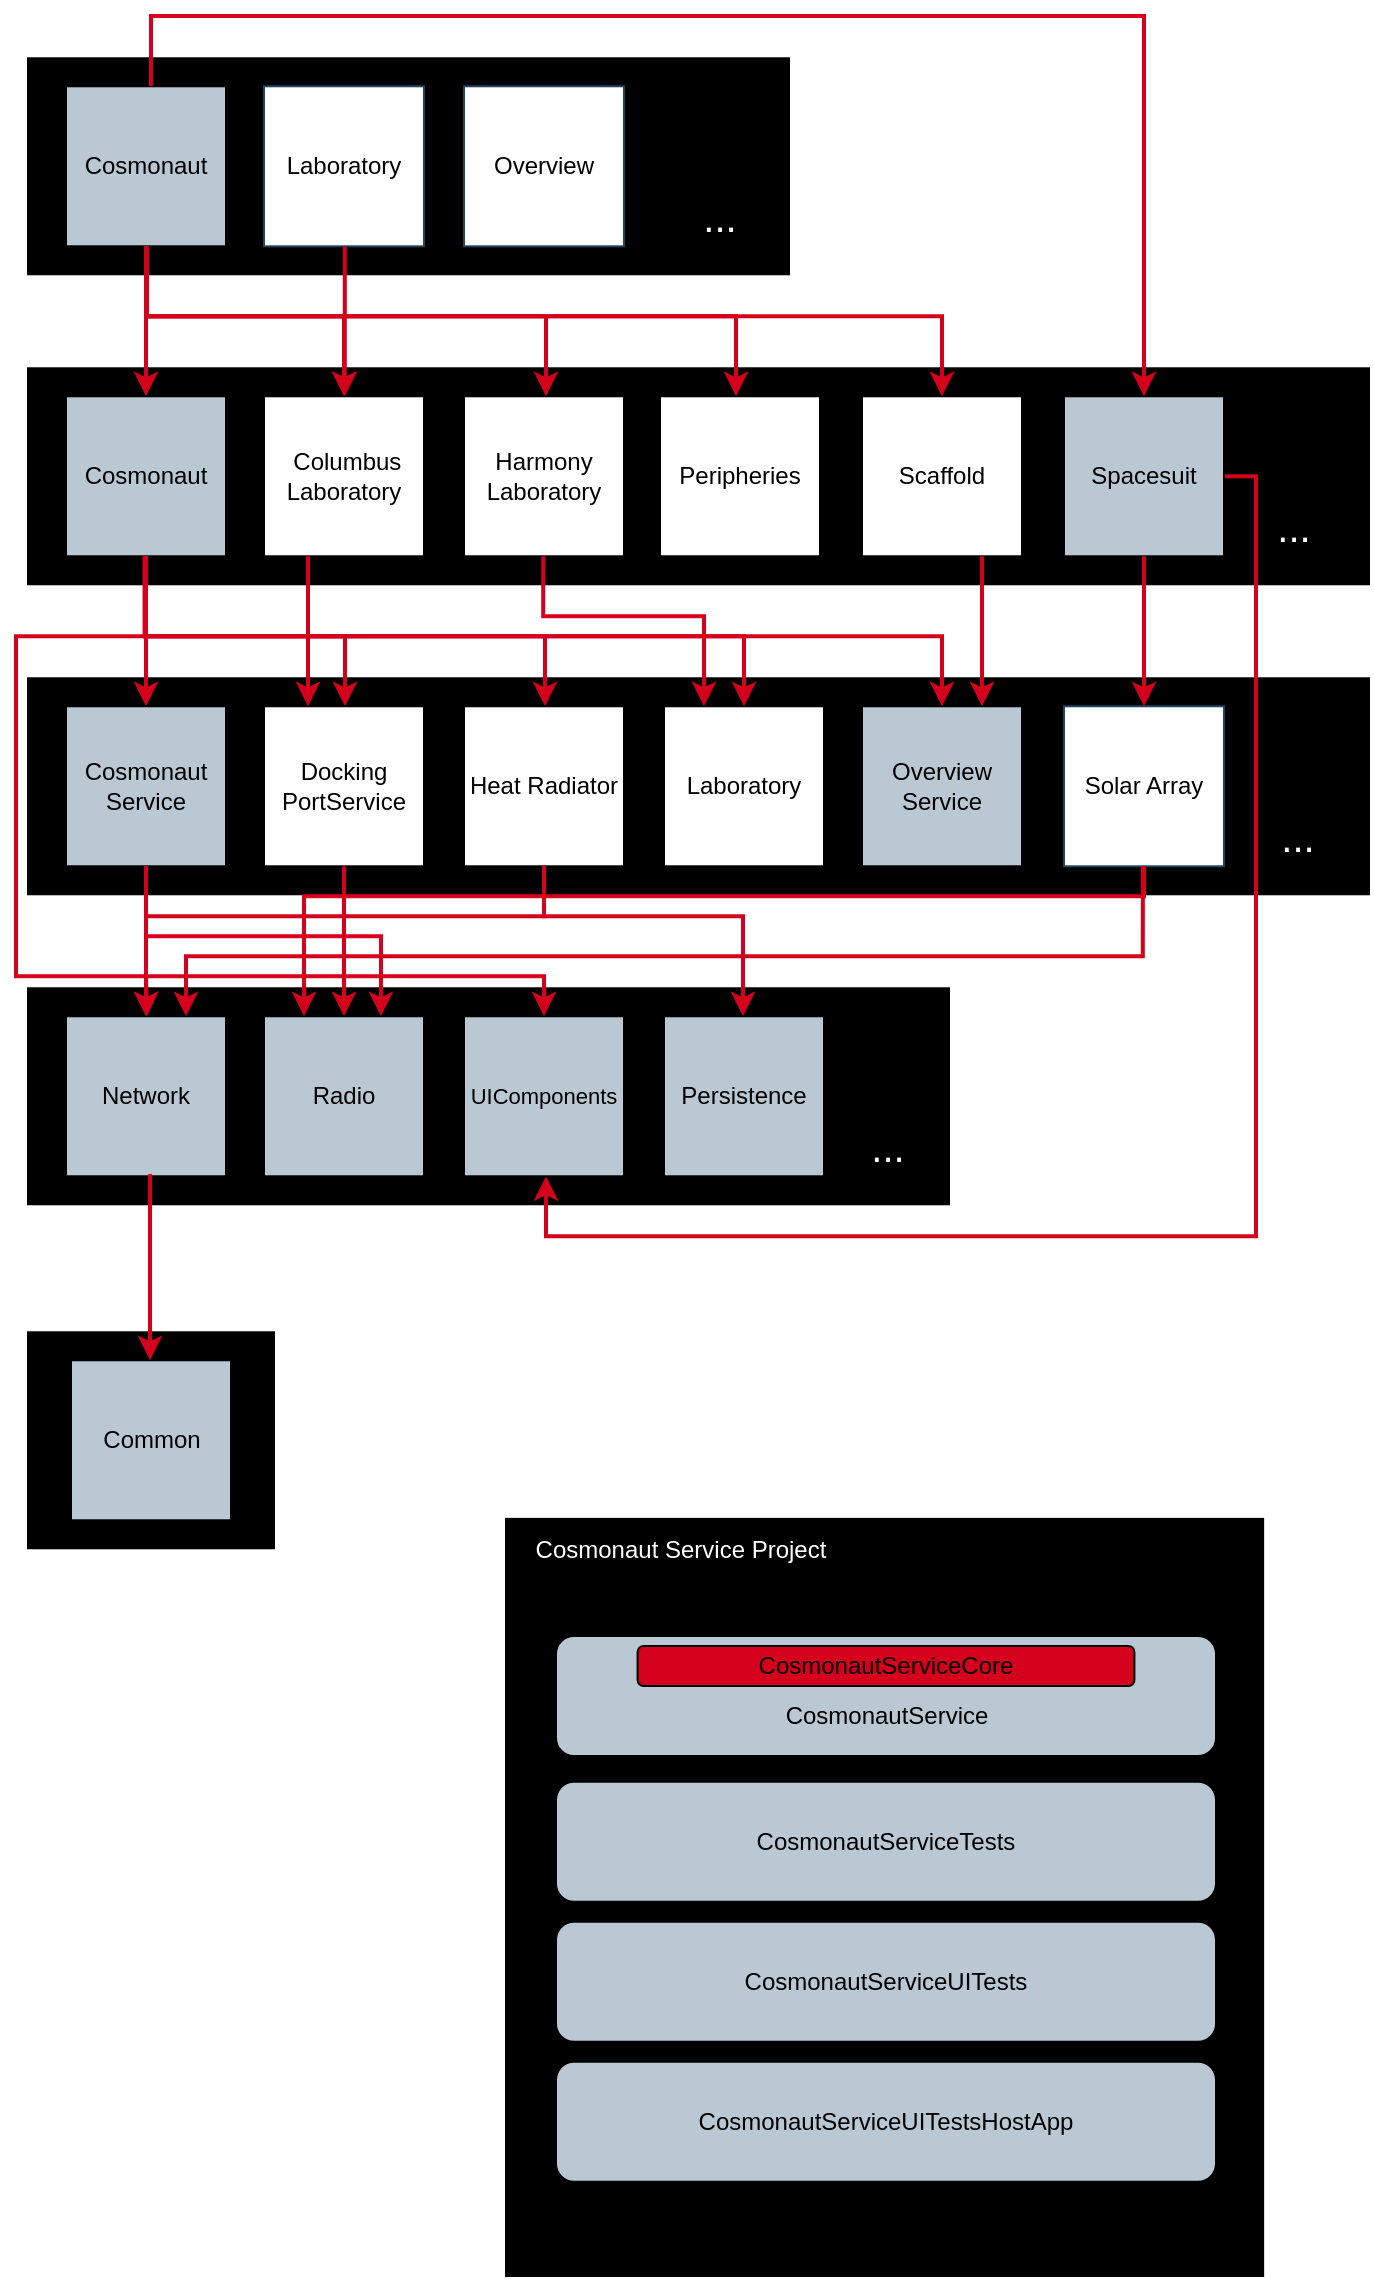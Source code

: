 <mxfile version="24.6.4" type="device">
  <diagram name="Page-1" id="Y05g9TcIX7nCQqSLqPZS">
    <mxGraphModel dx="2985" dy="589" grid="1" gridSize="10" guides="1" tooltips="1" connect="0" arrows="0" fold="1" page="1" pageScale="1" pageWidth="827" pageHeight="1169" math="0" shadow="0">
      <root>
        <mxCell id="0" />
        <mxCell id="1" parent="0" />
        <mxCell id="ZzwPXZCR3S29_binbA4V-1" value="..." style="text;html=1;strokeColor=none;fillColor=none;align=center;verticalAlign=middle;whiteSpace=wrap;rounded=0;labelBackgroundColor=none;fontSize=20;fontColor=#FFFFFF;" vertex="1" parent="1">
          <mxGeometry x="-1841" y="280.14" width="60" height="30" as="geometry" />
        </mxCell>
        <mxCell id="ZzwPXZCR3S29_binbA4V-2" value="" style="rounded=0;whiteSpace=wrap;html=1;labelBackgroundColor=none;labelBorderColor=none;fillColor=#000000;strokeColor=#FFFFFF;" vertex="1" parent="1">
          <mxGeometry x="-2445" y="60.14" width="382.5" height="110" as="geometry" />
        </mxCell>
        <mxCell id="ZzwPXZCR3S29_binbA4V-3" value="Cosmonaut" style="whiteSpace=wrap;html=1;aspect=fixed;fillColor=#BAC8D3;" vertex="1" parent="1">
          <mxGeometry x="-2425" y="75.14" width="80" height="80" as="geometry" />
        </mxCell>
        <mxCell id="ZzwPXZCR3S29_binbA4V-4" value="Laboratory" style="whiteSpace=wrap;html=1;aspect=fixed;fillColor=default;strokeColor=#23445d;" vertex="1" parent="1">
          <mxGeometry x="-2326" y="75.14" width="80" height="80" as="geometry" />
        </mxCell>
        <mxCell id="ZzwPXZCR3S29_binbA4V-5" value="" style="rounded=0;whiteSpace=wrap;html=1;fillColor=#000000;strokeColor=#FFFFFF;" vertex="1" parent="1">
          <mxGeometry x="-2445" y="215.14" width="672.5" height="110" as="geometry" />
        </mxCell>
        <mxCell id="ZzwPXZCR3S29_binbA4V-6" style="edgeStyle=orthogonalEdgeStyle;rounded=0;orthogonalLoop=1;jettySize=auto;html=1;strokeWidth=2;strokeColor=#D5001C;" edge="1" parent="1" source="ZzwPXZCR3S29_binbA4V-3" target="ZzwPXZCR3S29_binbA4V-7">
          <mxGeometry relative="1" as="geometry" />
        </mxCell>
        <mxCell id="ZzwPXZCR3S29_binbA4V-7" value="Cosmonaut" style="whiteSpace=wrap;html=1;aspect=fixed;fillColor=#BAC8D3;" vertex="1" parent="1">
          <mxGeometry x="-2425" y="230.14" width="80" height="80" as="geometry" />
        </mxCell>
        <mxCell id="ZzwPXZCR3S29_binbA4V-8" value="&amp;nbsp;Columbus Laboratory" style="whiteSpace=wrap;html=1;aspect=fixed;" vertex="1" parent="1">
          <mxGeometry x="-2326" y="230.14" width="80" height="80" as="geometry" />
        </mxCell>
        <mxCell id="ZzwPXZCR3S29_binbA4V-9" value="Harmony Laboratory" style="whiteSpace=wrap;html=1;aspect=fixed;" vertex="1" parent="1">
          <mxGeometry x="-2226" y="230.14" width="80" height="80" as="geometry" />
        </mxCell>
        <mxCell id="ZzwPXZCR3S29_binbA4V-10" value="Peripheries" style="whiteSpace=wrap;html=1;aspect=fixed;" vertex="1" parent="1">
          <mxGeometry x="-2128" y="230.14" width="80" height="80" as="geometry" />
        </mxCell>
        <mxCell id="ZzwPXZCR3S29_binbA4V-11" value="" style="rounded=0;whiteSpace=wrap;html=1;fillColor=#000000;strokeColor=#FFFFFF;" vertex="1" parent="1">
          <mxGeometry x="-2445" y="370.14" width="672.5" height="110" as="geometry" />
        </mxCell>
        <mxCell id="ZzwPXZCR3S29_binbA4V-12" style="edgeStyle=orthogonalEdgeStyle;rounded=0;orthogonalLoop=1;jettySize=auto;html=1;exitX=0.5;exitY=1;exitDx=0;exitDy=0;strokeWidth=2;strokeColor=#D5001C;" edge="1" parent="1" source="ZzwPXZCR3S29_binbA4V-7" target="ZzwPXZCR3S29_binbA4V-13">
          <mxGeometry relative="1" as="geometry" />
        </mxCell>
        <mxCell id="ZzwPXZCR3S29_binbA4V-13" value="Cosmonaut Service" style="whiteSpace=wrap;html=1;aspect=fixed;fillColor=#BAC8D3;" vertex="1" parent="1">
          <mxGeometry x="-2425" y="385.14" width="80" height="80" as="geometry" />
        </mxCell>
        <mxCell id="ZzwPXZCR3S29_binbA4V-14" style="edgeStyle=orthogonalEdgeStyle;rounded=0;orthogonalLoop=1;jettySize=auto;html=1;strokeWidth=2;strokeColor=#D5001C;" edge="1" parent="1" target="ZzwPXZCR3S29_binbA4V-15">
          <mxGeometry relative="1" as="geometry">
            <mxPoint x="-2385.5" y="310.14" as="sourcePoint" />
            <Array as="points">
              <mxPoint x="-2385.5" y="350.14" />
              <mxPoint x="-2285.5" y="350.14" />
            </Array>
          </mxGeometry>
        </mxCell>
        <mxCell id="ZzwPXZCR3S29_binbA4V-15" value="Docking PortService" style="whiteSpace=wrap;html=1;aspect=fixed;" vertex="1" parent="1">
          <mxGeometry x="-2326" y="385.14" width="80" height="80" as="geometry" />
        </mxCell>
        <mxCell id="ZzwPXZCR3S29_binbA4V-16" style="edgeStyle=orthogonalEdgeStyle;rounded=0;orthogonalLoop=1;jettySize=auto;html=1;exitX=0.5;exitY=1;exitDx=0;exitDy=0;strokeWidth=2;strokeColor=#D5001C;" edge="1" parent="1" source="ZzwPXZCR3S29_binbA4V-7" target="ZzwPXZCR3S29_binbA4V-17">
          <mxGeometry relative="1" as="geometry">
            <Array as="points">
              <mxPoint x="-2385.5" y="350.14" />
              <mxPoint x="-2185.5" y="350.14" />
            </Array>
          </mxGeometry>
        </mxCell>
        <mxCell id="ZzwPXZCR3S29_binbA4V-17" value="Heat Radiator" style="whiteSpace=wrap;html=1;aspect=fixed;" vertex="1" parent="1">
          <mxGeometry x="-2226" y="385.14" width="80" height="80" as="geometry" />
        </mxCell>
        <mxCell id="ZzwPXZCR3S29_binbA4V-18" value="Laboratory" style="whiteSpace=wrap;html=1;aspect=fixed;" vertex="1" parent="1">
          <mxGeometry x="-2126" y="385.14" width="80" height="80" as="geometry" />
        </mxCell>
        <mxCell id="ZzwPXZCR3S29_binbA4V-19" value="Overview&lt;div&gt;Service&lt;/div&gt;" style="whiteSpace=wrap;html=1;aspect=fixed;fillColor=#BAC8D3;" vertex="1" parent="1">
          <mxGeometry x="-2027" y="385.14" width="80" height="80" as="geometry" />
        </mxCell>
        <mxCell id="ZzwPXZCR3S29_binbA4V-20" value="Overview" style="whiteSpace=wrap;html=1;aspect=fixed;fillColor=#FFFFFF;strokeColor=#23445d;" vertex="1" parent="1">
          <mxGeometry x="-2226" y="75.14" width="80" height="80" as="geometry" />
        </mxCell>
        <mxCell id="ZzwPXZCR3S29_binbA4V-21" value="" style="rounded=0;whiteSpace=wrap;html=1;fillColor=#000000;strokeColor=#FFFFFF;" vertex="1" parent="1">
          <mxGeometry x="-2445" y="525.14" width="462.5" height="110" as="geometry" />
        </mxCell>
        <mxCell id="ZzwPXZCR3S29_binbA4V-22" style="edgeStyle=orthogonalEdgeStyle;rounded=0;orthogonalLoop=1;jettySize=auto;html=1;noLabel=1;fontColor=none;labelBackgroundColor=#FFCCCC;labelBorderColor=#CCCCFF;fillColor=#60a917;strokeWidth=2;strokeColor=#D5001C;" edge="1" parent="1" source="ZzwPXZCR3S29_binbA4V-13" target="ZzwPXZCR3S29_binbA4V-23">
          <mxGeometry relative="1" as="geometry">
            <Array as="points">
              <mxPoint x="-2384.5" y="520.14" />
              <mxPoint x="-2384.5" y="520.14" />
            </Array>
          </mxGeometry>
        </mxCell>
        <mxCell id="ZzwPXZCR3S29_binbA4V-23" value="Network" style="whiteSpace=wrap;html=1;aspect=fixed;fillColor=#BAC8D3;" vertex="1" parent="1">
          <mxGeometry x="-2425" y="540.14" width="80" height="80" as="geometry" />
        </mxCell>
        <mxCell id="ZzwPXZCR3S29_binbA4V-24" style="edgeStyle=orthogonalEdgeStyle;rounded=0;orthogonalLoop=1;jettySize=auto;html=1;fillColor=#76608a;exitX=0.5;exitY=1;exitDx=0;exitDy=0;strokeWidth=2;strokeColor=#D5001C;" edge="1" parent="1" source="ZzwPXZCR3S29_binbA4V-15" target="ZzwPXZCR3S29_binbA4V-26">
          <mxGeometry relative="1" as="geometry" />
        </mxCell>
        <mxCell id="ZzwPXZCR3S29_binbA4V-25" style="edgeStyle=orthogonalEdgeStyle;rounded=0;orthogonalLoop=1;jettySize=auto;html=1;fillColor=#e3c800;strokeWidth=2;exitX=0.5;exitY=1;exitDx=0;exitDy=0;strokeColor=#D5001C;" edge="1" parent="1" source="ZzwPXZCR3S29_binbA4V-13">
          <mxGeometry relative="1" as="geometry">
            <Array as="points">
              <mxPoint x="-2385" y="500.14" />
              <mxPoint x="-2268" y="500.14" />
            </Array>
            <mxPoint x="-2367" y="465.14" as="sourcePoint" />
            <mxPoint x="-2267.522" y="540.14" as="targetPoint" />
          </mxGeometry>
        </mxCell>
        <mxCell id="ZzwPXZCR3S29_binbA4V-26" value="Radio" style="whiteSpace=wrap;html=1;aspect=fixed;fillColor=#BAC8D3;" vertex="1" parent="1">
          <mxGeometry x="-2326" y="540.14" width="80" height="80" as="geometry" />
        </mxCell>
        <mxCell id="ZzwPXZCR3S29_binbA4V-27" style="edgeStyle=orthogonalEdgeStyle;rounded=0;orthogonalLoop=1;jettySize=auto;html=1;exitX=1;exitY=0.5;exitDx=0;exitDy=0;strokeWidth=2;strokeColor=#D5001C;" edge="1" parent="1" source="ZzwPXZCR3S29_binbA4V-34" target="ZzwPXZCR3S29_binbA4V-28">
          <mxGeometry relative="1" as="geometry">
            <Array as="points">
              <mxPoint x="-1830" y="270.14" />
              <mxPoint x="-1830" y="650.14" />
              <mxPoint x="-2185" y="650.14" />
            </Array>
          </mxGeometry>
        </mxCell>
        <mxCell id="ZzwPXZCR3S29_binbA4V-28" value="&lt;font style=&quot;font-size: 11px&quot;&gt;UIComponents&lt;/font&gt;" style="whiteSpace=wrap;html=1;aspect=fixed;fillColor=#BAC8D3;" vertex="1" parent="1">
          <mxGeometry x="-2226" y="540.14" width="80" height="80" as="geometry" />
        </mxCell>
        <mxCell id="ZzwPXZCR3S29_binbA4V-29" style="edgeStyle=orthogonalEdgeStyle;rounded=0;orthogonalLoop=1;jettySize=auto;html=1;fillColor=#e51400;strokeWidth=2;strokeColor=#D5001C;" edge="1" parent="1" source="ZzwPXZCR3S29_binbA4V-17" target="ZzwPXZCR3S29_binbA4V-30">
          <mxGeometry relative="1" as="geometry">
            <Array as="points">
              <mxPoint x="-2186.5" y="490.14" />
              <mxPoint x="-2086.5" y="490.14" />
            </Array>
          </mxGeometry>
        </mxCell>
        <mxCell id="ZzwPXZCR3S29_binbA4V-30" value="Persistence" style="whiteSpace=wrap;html=1;aspect=fixed;fillColor=#BAC8D3;" vertex="1" parent="1">
          <mxGeometry x="-2126" y="540.14" width="80" height="80" as="geometry" />
        </mxCell>
        <mxCell id="ZzwPXZCR3S29_binbA4V-31" value="Solar Array" style="whiteSpace=wrap;html=1;aspect=fixed;fillColor=#FFFFFF;strokeColor=#23445d;" vertex="1" parent="1">
          <mxGeometry x="-1926" y="385.14" width="80" height="80" as="geometry" />
        </mxCell>
        <mxCell id="ZzwPXZCR3S29_binbA4V-32" value="Scaffold" style="whiteSpace=wrap;html=1;aspect=fixed;" vertex="1" parent="1">
          <mxGeometry x="-2027" y="230.14" width="80" height="80" as="geometry" />
        </mxCell>
        <mxCell id="ZzwPXZCR3S29_binbA4V-33" style="edgeStyle=orthogonalEdgeStyle;rounded=0;orthogonalLoop=1;jettySize=auto;html=1;entryX=0.5;entryY=0;entryDx=0;entryDy=0;strokeWidth=2;exitX=0.5;exitY=1;exitDx=0;exitDy=0;strokeColor=#D5001C;" edge="1" parent="1" source="ZzwPXZCR3S29_binbA4V-3" target="ZzwPXZCR3S29_binbA4V-32">
          <mxGeometry relative="1" as="geometry">
            <Array as="points">
              <mxPoint x="-2385" y="190.14" />
              <mxPoint x="-1987" y="190.14" />
            </Array>
            <mxPoint x="-2384.5" y="160.14" as="sourcePoint" />
          </mxGeometry>
        </mxCell>
        <mxCell id="ZzwPXZCR3S29_binbA4V-34" value="Spacesuit" style="whiteSpace=wrap;html=1;aspect=fixed;labelBackgroundColor=none;fillColor=#BAC8D3;" vertex="1" parent="1">
          <mxGeometry x="-1926" y="230.14" width="80" height="80" as="geometry" />
        </mxCell>
        <mxCell id="ZzwPXZCR3S29_binbA4V-35" style="edgeStyle=orthogonalEdgeStyle;rounded=0;orthogonalLoop=1;jettySize=auto;html=1;strokeWidth=2;exitX=0.5;exitY=1;exitDx=0;exitDy=0;strokeColor=#D5001C;" edge="1" parent="1">
          <mxGeometry relative="1" as="geometry">
            <Array as="points">
              <mxPoint x="-2385" y="190.14" />
              <mxPoint x="-2090" y="190.14" />
              <mxPoint x="-2090" y="230.14" />
            </Array>
            <mxPoint x="-2385" y="155.14" as="sourcePoint" />
            <mxPoint x="-2090" y="230.14" as="targetPoint" />
          </mxGeometry>
        </mxCell>
        <mxCell id="ZzwPXZCR3S29_binbA4V-36" style="edgeStyle=orthogonalEdgeStyle;rounded=0;orthogonalLoop=1;jettySize=auto;html=1;strokeWidth=2;exitX=0.5;exitY=1;exitDx=0;exitDy=0;entryX=0.5;entryY=0;entryDx=0;entryDy=0;strokeColor=#D5001C;" edge="1" parent="1">
          <mxGeometry relative="1" as="geometry">
            <Array as="points">
              <mxPoint x="-2384" y="190.14" />
              <mxPoint x="-2185" y="190.14" />
            </Array>
            <mxPoint x="-2384.5" y="155.14" as="sourcePoint" />
            <mxPoint x="-2185" y="230.14" as="targetPoint" />
          </mxGeometry>
        </mxCell>
        <mxCell id="ZzwPXZCR3S29_binbA4V-37" style="edgeStyle=orthogonalEdgeStyle;rounded=0;orthogonalLoop=1;jettySize=auto;html=1;strokeWidth=2;exitX=0.5;exitY=1;exitDx=0;exitDy=0;entryX=0.5;entryY=0;entryDx=0;entryDy=0;strokeColor=#D5001C;" edge="1" parent="1" target="ZzwPXZCR3S29_binbA4V-8">
          <mxGeometry relative="1" as="geometry">
            <Array as="points">
              <mxPoint x="-2385" y="190.14" />
              <mxPoint x="-2286" y="190.14" />
            </Array>
            <mxPoint x="-2384.5" y="165.14" as="sourcePoint" />
            <mxPoint x="-2296" y="230.14" as="targetPoint" />
          </mxGeometry>
        </mxCell>
        <mxCell id="ZzwPXZCR3S29_binbA4V-38" style="edgeStyle=orthogonalEdgeStyle;rounded=0;orthogonalLoop=1;jettySize=auto;html=1;exitX=0.5;exitY=1;exitDx=0;exitDy=0;strokeWidth=2;entryX=0.5;entryY=0;entryDx=0;entryDy=0;strokeColor=#D5001C;" edge="1" parent="1" target="ZzwPXZCR3S29_binbA4V-18">
          <mxGeometry relative="1" as="geometry">
            <Array as="points">
              <mxPoint x="-2386" y="350.14" />
              <mxPoint x="-2086" y="350.14" />
            </Array>
            <mxPoint x="-2385.74" y="310.14" as="sourcePoint" />
            <mxPoint x="-2186.262" y="385.14" as="targetPoint" />
          </mxGeometry>
        </mxCell>
        <mxCell id="ZzwPXZCR3S29_binbA4V-39" style="edgeStyle=orthogonalEdgeStyle;rounded=0;orthogonalLoop=1;jettySize=auto;html=1;strokeWidth=2;entryX=0.5;entryY=0;entryDx=0;entryDy=0;strokeColor=#D5001C;" edge="1" parent="1" target="ZzwPXZCR3S29_binbA4V-19">
          <mxGeometry relative="1" as="geometry">
            <Array as="points">
              <mxPoint x="-2385" y="350.14" />
              <mxPoint x="-1987" y="350.14" />
            </Array>
            <mxPoint x="-2385" y="310.14" as="sourcePoint" />
            <mxPoint x="-1980.4" y="385.14" as="targetPoint" />
          </mxGeometry>
        </mxCell>
        <mxCell id="ZzwPXZCR3S29_binbA4V-40" style="edgeStyle=orthogonalEdgeStyle;rounded=0;orthogonalLoop=1;jettySize=auto;html=1;fillColor=#e51400;strokeWidth=2;strokeColor=#D5001C;exitX=0.5;exitY=1;exitDx=0;exitDy=0;" edge="1" parent="1" source="ZzwPXZCR3S29_binbA4V-17">
          <mxGeometry relative="1" as="geometry">
            <Array as="points">
              <mxPoint x="-2186" y="490.14" />
              <mxPoint x="-2385" y="490.14" />
            </Array>
            <mxPoint x="-2181.237" y="465.14" as="sourcePoint" />
            <mxPoint x="-2385" y="540.14" as="targetPoint" />
          </mxGeometry>
        </mxCell>
        <mxCell id="ZzwPXZCR3S29_binbA4V-41" value="" style="rounded=0;whiteSpace=wrap;html=1;fillColor=#000000;strokeColor=#FFFFFF;" vertex="1" parent="1">
          <mxGeometry x="-2445" y="697.14" width="125" height="110" as="geometry" />
        </mxCell>
        <mxCell id="ZzwPXZCR3S29_binbA4V-42" value="Common" style="whiteSpace=wrap;html=1;aspect=fixed;fillColor=#BAC8D3;" vertex="1" parent="1">
          <mxGeometry x="-2422.5" y="712.14" width="80" height="80" as="geometry" />
        </mxCell>
        <mxCell id="ZzwPXZCR3S29_binbA4V-43" style="edgeStyle=orthogonalEdgeStyle;rounded=0;orthogonalLoop=1;jettySize=auto;html=1;fillColor=#e51400;strokeWidth=2;strokeColor=#D5001C;" edge="1" parent="1">
          <mxGeometry relative="1" as="geometry">
            <Array as="points">
              <mxPoint x="-2383" y="620.14" />
            </Array>
            <mxPoint x="-2384" y="620.14" as="sourcePoint" />
            <mxPoint x="-2383" y="712.14" as="targetPoint" />
          </mxGeometry>
        </mxCell>
        <mxCell id="ZzwPXZCR3S29_binbA4V-44" style="edgeStyle=orthogonalEdgeStyle;rounded=0;orthogonalLoop=1;jettySize=auto;html=1;exitX=0.5;exitY=1;exitDx=0;exitDy=0;strokeWidth=2;entryX=0.5;entryY=0;entryDx=0;entryDy=0;strokeColor=#D5001C;" edge="1" parent="1" source="ZzwPXZCR3S29_binbA4V-34" target="ZzwPXZCR3S29_binbA4V-31">
          <mxGeometry relative="1" as="geometry">
            <Array as="points">
              <mxPoint x="-1886" y="340.14" />
              <mxPoint x="-1886" y="340.14" />
            </Array>
            <mxPoint x="-1836" y="280.14" as="sourcePoint" />
            <mxPoint x="-2175.444" y="630.14" as="targetPoint" />
          </mxGeometry>
        </mxCell>
        <mxCell id="ZzwPXZCR3S29_binbA4V-45" style="edgeStyle=orthogonalEdgeStyle;rounded=0;orthogonalLoop=1;jettySize=auto;html=1;strokeWidth=2;entryX=0.5;entryY=0;entryDx=0;entryDy=0;strokeColor=#D5001C;" edge="1" parent="1" target="ZzwPXZCR3S29_binbA4V-34">
          <mxGeometry relative="1" as="geometry">
            <Array as="points">
              <mxPoint x="-2382.5" y="75" />
              <mxPoint x="-2382.5" y="40" />
              <mxPoint x="-1885.5" y="40" />
            </Array>
            <mxPoint x="-2382.5" y="75" as="sourcePoint" />
            <mxPoint x="-2019.996" y="170.09" as="targetPoint" />
          </mxGeometry>
        </mxCell>
        <mxCell id="ZzwPXZCR3S29_binbA4V-46" style="edgeStyle=orthogonalEdgeStyle;rounded=0;orthogonalLoop=1;jettySize=auto;html=1;strokeWidth=2;strokeColor=#D5001C;exitX=0.5;exitY=1;exitDx=0;exitDy=0;entryX=0.5;entryY=0;entryDx=0;entryDy=0;" edge="1" parent="1">
          <mxGeometry relative="1" as="geometry">
            <mxPoint x="-2304" y="310.14" as="sourcePoint" />
            <Array as="points" />
            <mxPoint x="-2304" y="385.14" as="targetPoint" />
          </mxGeometry>
        </mxCell>
        <mxCell id="ZzwPXZCR3S29_binbA4V-47" style="edgeStyle=orthogonalEdgeStyle;rounded=0;orthogonalLoop=1;jettySize=auto;html=1;strokeWidth=2;strokeColor=#D5001C;exitX=0.5;exitY=1;exitDx=0;exitDy=0;entryX=0.5;entryY=0;entryDx=0;entryDy=0;" edge="1" parent="1">
          <mxGeometry relative="1" as="geometry">
            <mxPoint x="-1967" y="310.14" as="sourcePoint" />
            <Array as="points" />
            <mxPoint x="-1967" y="385.14" as="targetPoint" />
          </mxGeometry>
        </mxCell>
        <mxCell id="ZzwPXZCR3S29_binbA4V-48" style="edgeStyle=orthogonalEdgeStyle;rounded=0;orthogonalLoop=1;jettySize=auto;html=1;strokeWidth=2;strokeColor=#D5001C;exitX=0.5;exitY=1;exitDx=0;exitDy=0;entryX=0.25;entryY=0;entryDx=0;entryDy=0;" edge="1" parent="1" target="ZzwPXZCR3S29_binbA4V-18">
          <mxGeometry relative="1" as="geometry">
            <mxPoint x="-2186.37" y="310.14" as="sourcePoint" />
            <Array as="points">
              <mxPoint x="-2186" y="340.14" />
              <mxPoint x="-2106" y="340.14" />
            </Array>
            <mxPoint x="-2186.37" y="385.14" as="targetPoint" />
          </mxGeometry>
        </mxCell>
        <mxCell id="ZzwPXZCR3S29_binbA4V-49" style="edgeStyle=orthogonalEdgeStyle;rounded=0;orthogonalLoop=1;jettySize=auto;html=1;strokeWidth=2;strokeColor=#D5001C;exitX=0.5;exitY=1;exitDx=0;exitDy=0;entryX=0.5;entryY=0;entryDx=0;entryDy=0;" edge="1" parent="1">
          <mxGeometry relative="1" as="geometry">
            <mxPoint x="-2285.59" y="155.14" as="sourcePoint" />
            <Array as="points" />
            <mxPoint x="-2285.59" y="230.14" as="targetPoint" />
          </mxGeometry>
        </mxCell>
        <mxCell id="ZzwPXZCR3S29_binbA4V-50" style="edgeStyle=orthogonalEdgeStyle;rounded=0;orthogonalLoop=1;jettySize=auto;html=1;exitX=0.5;exitY=1;exitDx=0;exitDy=0;strokeWidth=2;entryX=0.75;entryY=0;entryDx=0;entryDy=0;strokeColor=#D5001C;" edge="1" parent="1" target="ZzwPXZCR3S29_binbA4V-23">
          <mxGeometry relative="1" as="geometry">
            <Array as="points">
              <mxPoint x="-1887" y="510.14" />
              <mxPoint x="-2365" y="510.14" />
            </Array>
            <mxPoint x="-1886.56" y="465.14" as="sourcePoint" />
            <mxPoint x="-1886.56" y="540.14" as="targetPoint" />
          </mxGeometry>
        </mxCell>
        <mxCell id="ZzwPXZCR3S29_binbA4V-51" style="edgeStyle=orthogonalEdgeStyle;rounded=0;orthogonalLoop=1;jettySize=auto;html=1;exitX=0.5;exitY=1;exitDx=0;exitDy=0;strokeWidth=2;entryX=0.25;entryY=0;entryDx=0;entryDy=0;strokeColor=#D5001C;" edge="1" parent="1" source="ZzwPXZCR3S29_binbA4V-31" target="ZzwPXZCR3S29_binbA4V-26">
          <mxGeometry relative="1" as="geometry">
            <Array as="points">
              <mxPoint x="-1886" y="480.14" />
              <mxPoint x="-2306" y="480.14" />
            </Array>
            <mxPoint x="-1876.56" y="475.14" as="sourcePoint" />
            <mxPoint x="-2355" y="550.14" as="targetPoint" />
          </mxGeometry>
        </mxCell>
        <mxCell id="ZzwPXZCR3S29_binbA4V-52" style="edgeStyle=orthogonalEdgeStyle;rounded=0;orthogonalLoop=1;jettySize=auto;html=1;strokeWidth=2;strokeColor=#D5001C;entryX=0.5;entryY=0;entryDx=0;entryDy=0;exitX=0.5;exitY=1;exitDx=0;exitDy=0;" edge="1" parent="1" source="ZzwPXZCR3S29_binbA4V-7" target="ZzwPXZCR3S29_binbA4V-28">
          <mxGeometry relative="1" as="geometry">
            <mxPoint x="-2390" y="310.14" as="sourcePoint" />
            <mxPoint x="-2375" y="395.14" as="targetPoint" />
            <Array as="points">
              <mxPoint x="-2385" y="350.14" />
              <mxPoint x="-2450" y="350.14" />
              <mxPoint x="-2450" y="520.14" />
              <mxPoint x="-2186" y="520.14" />
            </Array>
          </mxGeometry>
        </mxCell>
        <mxCell id="ZzwPXZCR3S29_binbA4V-53" value="..." style="text;html=1;strokeColor=none;fillColor=none;align=center;verticalAlign=middle;whiteSpace=wrap;rounded=0;labelBackgroundColor=none;fontSize=20;fontColor=#FFFFFF;" vertex="1" parent="1">
          <mxGeometry x="-1841" y="280.14" width="60" height="30" as="geometry" />
        </mxCell>
        <mxCell id="ZzwPXZCR3S29_binbA4V-54" value="..." style="text;html=1;strokeColor=none;fillColor=none;align=center;verticalAlign=middle;whiteSpace=wrap;rounded=0;labelBackgroundColor=none;fontSize=20;fontColor=#FFFFFF;" vertex="1" parent="1">
          <mxGeometry x="-1838.75" y="435.14" width="60" height="30" as="geometry" />
        </mxCell>
        <mxCell id="ZzwPXZCR3S29_binbA4V-55" value="..." style="text;html=1;strokeColor=none;fillColor=none;align=center;verticalAlign=middle;whiteSpace=wrap;rounded=0;labelBackgroundColor=none;fontSize=20;fontColor=#FFFFFF;" vertex="1" parent="1">
          <mxGeometry x="-2128" y="125.14" width="60" height="30" as="geometry" />
        </mxCell>
        <mxCell id="ZzwPXZCR3S29_binbA4V-56" value="..." style="text;html=1;strokeColor=none;fillColor=none;align=center;verticalAlign=middle;whiteSpace=wrap;rounded=0;labelBackgroundColor=none;fontSize=20;fontColor=#FFFFFF;" vertex="1" parent="1">
          <mxGeometry x="-2046" y="590" width="63.5" height="30.14" as="geometry" />
        </mxCell>
        <mxCell id="ZzwPXZCR3S29_binbA4V-58" value="" style="whiteSpace=wrap;html=1;aspect=fixed;fillColor=#000000;" vertex="1" parent="1">
          <mxGeometry x="-2205" y="791.43" width="378.57" height="378.57" as="geometry" />
        </mxCell>
        <mxCell id="ZzwPXZCR3S29_binbA4V-68" value="Cosmonaut Service Project" style="text;html=1;align=center;verticalAlign=middle;whiteSpace=wrap;rounded=0;fontColor=#FFFFFF;" vertex="1" parent="1">
          <mxGeometry x="-2208.5" y="791.57" width="180.5" height="30" as="geometry" />
        </mxCell>
        <mxCell id="ZzwPXZCR3S29_binbA4V-69" value="" style="group" vertex="1" connectable="0" parent="1">
          <mxGeometry x="-2180" y="850" width="330" height="272.86" as="geometry" />
        </mxCell>
        <mxCell id="ZzwPXZCR3S29_binbA4V-61" value="" style="rounded=1;whiteSpace=wrap;html=1;fillColor=#BAC8D3;" vertex="1" parent="ZzwPXZCR3S29_binbA4V-69">
          <mxGeometry width="330" height="60.0" as="geometry" />
        </mxCell>
        <mxCell id="ZzwPXZCR3S29_binbA4V-62" value="CosmonautServiceCore" style="rounded=1;whiteSpace=wrap;html=1;fillColor=#D5001C;" vertex="1" parent="ZzwPXZCR3S29_binbA4V-69">
          <mxGeometry x="40.792" y="5.0" width="248.417" height="20.0" as="geometry" />
        </mxCell>
        <mxCell id="ZzwPXZCR3S29_binbA4V-63" value="CosmonautService" style="text;html=1;align=center;verticalAlign=middle;whiteSpace=wrap;rounded=0;" vertex="1" parent="ZzwPXZCR3S29_binbA4V-69">
          <mxGeometry x="137.5" y="25.0" width="55" height="30.0" as="geometry" />
        </mxCell>
        <mxCell id="ZzwPXZCR3S29_binbA4V-64" value="CosmonautServiceTests" style="rounded=1;whiteSpace=wrap;html=1;fillColor=#BAC8D3;" vertex="1" parent="ZzwPXZCR3S29_binbA4V-69">
          <mxGeometry y="72.86" width="330" height="60.0" as="geometry" />
        </mxCell>
        <mxCell id="ZzwPXZCR3S29_binbA4V-65" value="CosmonautServiceUITests" style="rounded=1;whiteSpace=wrap;html=1;fillColor=#BAC8D3;" vertex="1" parent="ZzwPXZCR3S29_binbA4V-69">
          <mxGeometry y="142.86" width="330" height="60.0" as="geometry" />
        </mxCell>
        <mxCell id="ZzwPXZCR3S29_binbA4V-66" value="CosmonautServiceUITestsHostApp" style="rounded=1;whiteSpace=wrap;html=1;fillColor=#BAC8D3;" vertex="1" parent="ZzwPXZCR3S29_binbA4V-69">
          <mxGeometry y="212.86" width="330" height="60.0" as="geometry" />
        </mxCell>
      </root>
    </mxGraphModel>
  </diagram>
</mxfile>
